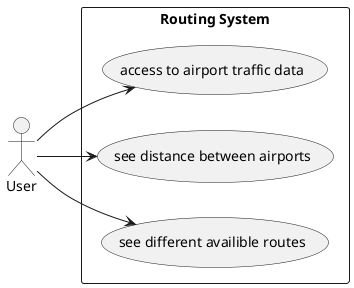 @startuml user
left to right direction
actor User
rectangle "Routing System" as routing {
  (access to airport traffic data)
  (see distance between airports)
  (see different availible routes)
}
User --> (access to airport traffic data)
User --> (see distance between airports)
User --> (see different availible routes)
@enduml